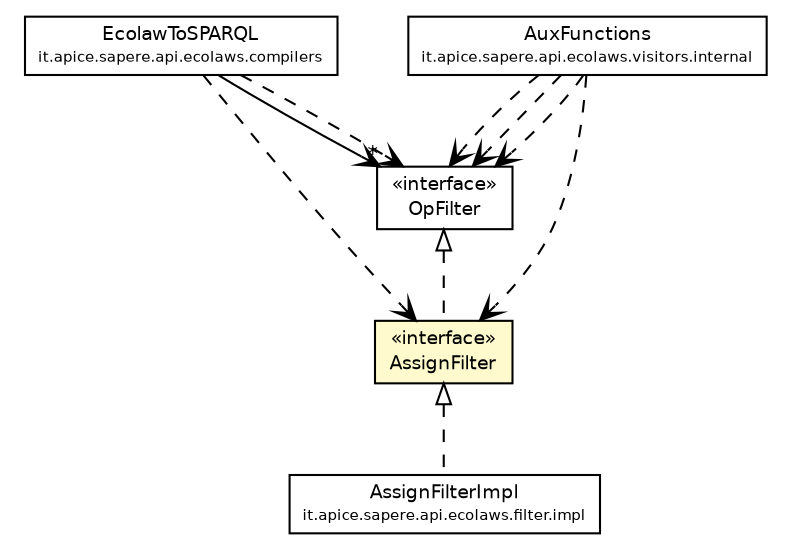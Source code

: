 #!/usr/local/bin/dot
#
# Class diagram 
# Generated by UmlGraph version 4.4 (http://www.spinellis.gr/sw/umlgraph)
#

digraph G {
	edge [fontname="Helvetica",fontsize=10,labelfontname="Helvetica",labelfontsize=10];
	node [fontname="Helvetica",fontsize=10,shape=plaintext];
	// it.apice.sapere.api.ecolaws.filters.OpFilter
	c19463 [label=<<table border="0" cellborder="1" cellspacing="0" cellpadding="2" port="p" href="./OpFilter.html">
		<tr><td><table border="0" cellspacing="0" cellpadding="1">
			<tr><td> &laquo;interface&raquo; </td></tr>
			<tr><td> OpFilter </td></tr>
		</table></td></tr>
		</table>>, fontname="Helvetica", fontcolor="black", fontsize=9.0];
	// it.apice.sapere.api.ecolaws.filters.AssignFilter
	c19470 [label=<<table border="0" cellborder="1" cellspacing="0" cellpadding="2" port="p" bgcolor="lemonChiffon" href="./AssignFilter.html">
		<tr><td><table border="0" cellspacing="0" cellpadding="1">
			<tr><td> &laquo;interface&raquo; </td></tr>
			<tr><td> AssignFilter </td></tr>
		</table></td></tr>
		</table>>, fontname="Helvetica", fontcolor="black", fontsize=9.0];
	// it.apice.sapere.api.ecolaws.compilers.EcolawToSPARQL
	c19549 [label=<<table border="0" cellborder="1" cellspacing="0" cellpadding="2" port="p" href="../compilers/EcolawToSPARQL.html">
		<tr><td><table border="0" cellspacing="0" cellpadding="1">
			<tr><td> EcolawToSPARQL </td></tr>
			<tr><td><font point-size="7.0"> it.apice.sapere.api.ecolaws.compilers </font></td></tr>
		</table></td></tr>
		</table>>, fontname="Helvetica", fontcolor="black", fontsize=9.0];
	// it.apice.sapere.api.ecolaws.filter.impl.AssignFilterImpl
	c19557 [label=<<table border="0" cellborder="1" cellspacing="0" cellpadding="2" port="p" href="../filter/impl/AssignFilterImpl.html">
		<tr><td><table border="0" cellspacing="0" cellpadding="1">
			<tr><td> AssignFilterImpl </td></tr>
			<tr><td><font point-size="7.0"> it.apice.sapere.api.ecolaws.filter.impl </font></td></tr>
		</table></td></tr>
		</table>>, fontname="Helvetica", fontcolor="black", fontsize=9.0];
	// it.apice.sapere.api.ecolaws.visitors.internal.AuxFunctions
	c19583 [label=<<table border="0" cellborder="1" cellspacing="0" cellpadding="2" port="p" href="../visitors/internal/AuxFunctions.html">
		<tr><td><table border="0" cellspacing="0" cellpadding="1">
			<tr><td> AuxFunctions </td></tr>
			<tr><td><font point-size="7.0"> it.apice.sapere.api.ecolaws.visitors.internal </font></td></tr>
		</table></td></tr>
		</table>>, fontname="Helvetica", fontcolor="black", fontsize=9.0];
	//it.apice.sapere.api.ecolaws.filters.AssignFilter implements it.apice.sapere.api.ecolaws.filters.OpFilter
	c19463:p -> c19470:p [dir=back,arrowtail=empty,style=dashed];
	//it.apice.sapere.api.ecolaws.filter.impl.AssignFilterImpl implements it.apice.sapere.api.ecolaws.filters.AssignFilter
	c19470:p -> c19557:p [dir=back,arrowtail=empty,style=dashed];
	// it.apice.sapere.api.ecolaws.compilers.EcolawToSPARQL NAVASSOC it.apice.sapere.api.ecolaws.filters.OpFilter
	c19549:p -> c19463:p [taillabel="", label="", headlabel="*", fontname="Helvetica", fontcolor="black", fontsize=10.0, color="black", arrowhead=open];
	// it.apice.sapere.api.ecolaws.compilers.EcolawToSPARQL DEPEND it.apice.sapere.api.ecolaws.filters.AssignFilter
	c19549:p -> c19470:p [taillabel="", label="", headlabel="", fontname="Helvetica", fontcolor="black", fontsize=10.0, color="black", arrowhead=open, style=dashed];
	// it.apice.sapere.api.ecolaws.compilers.EcolawToSPARQL DEPEND it.apice.sapere.api.ecolaws.filters.OpFilter
	c19549:p -> c19463:p [taillabel="", label="", headlabel="", fontname="Helvetica", fontcolor="black", fontsize=10.0, color="black", arrowhead=open, style=dashed];
	// it.apice.sapere.api.ecolaws.visitors.internal.AuxFunctions DEPEND it.apice.sapere.api.ecolaws.filters.AssignFilter
	c19583:p -> c19470:p [taillabel="", label="", headlabel="", fontname="Helvetica", fontcolor="black", fontsize=10.0, color="black", arrowhead=open, style=dashed];
	// it.apice.sapere.api.ecolaws.visitors.internal.AuxFunctions DEPEND it.apice.sapere.api.ecolaws.filters.OpFilter
	c19583:p -> c19463:p [taillabel="", label="", headlabel="", fontname="Helvetica", fontcolor="black", fontsize=10.0, color="black", arrowhead=open, style=dashed];
	// it.apice.sapere.api.ecolaws.visitors.internal.AuxFunctions DEPEND it.apice.sapere.api.ecolaws.filters.OpFilter
	c19583:p -> c19463:p [taillabel="", label="", headlabel="", fontname="Helvetica", fontcolor="black", fontsize=10.0, color="black", arrowhead=open, style=dashed];
	// it.apice.sapere.api.ecolaws.visitors.internal.AuxFunctions DEPEND it.apice.sapere.api.ecolaws.filters.OpFilter
	c19583:p -> c19463:p [taillabel="", label="", headlabel="", fontname="Helvetica", fontcolor="black", fontsize=10.0, color="black", arrowhead=open, style=dashed];
}

